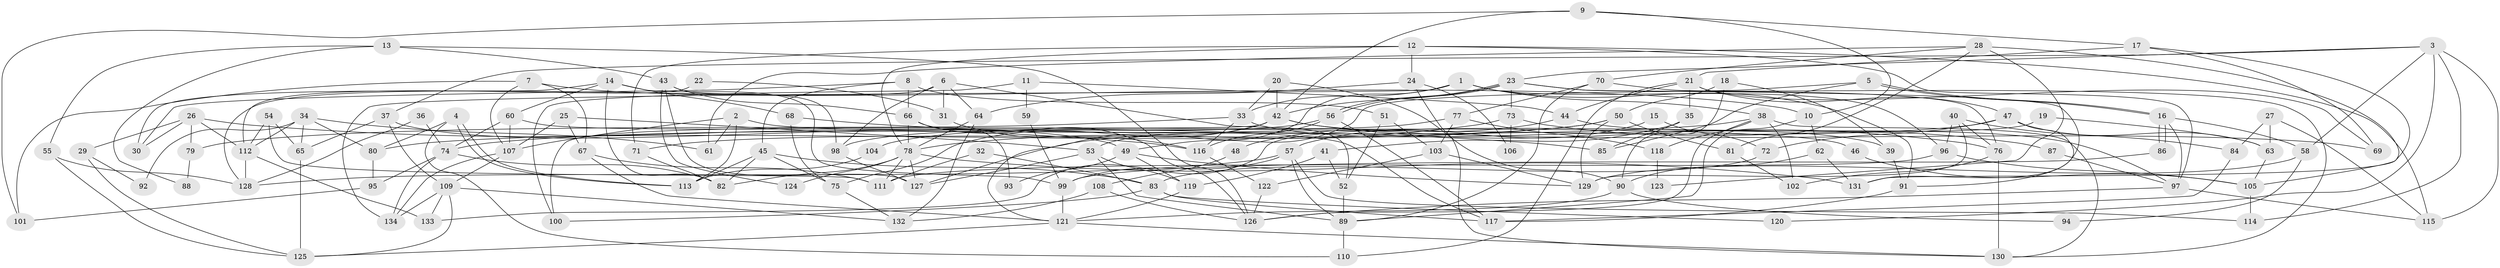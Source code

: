 // coarse degree distribution, {9: 0.022988505747126436, 4: 0.20689655172413793, 6: 0.1724137931034483, 5: 0.20689655172413793, 7: 0.10344827586206896, 3: 0.14942528735632185, 2: 0.09195402298850575, 8: 0.022988505747126436, 11: 0.022988505747126436}
// Generated by graph-tools (version 1.1) at 2025/41/03/06/25 10:41:55]
// undirected, 134 vertices, 268 edges
graph export_dot {
graph [start="1"]
  node [color=gray90,style=filled];
  1;
  2;
  3;
  4;
  5;
  6;
  7;
  8;
  9;
  10;
  11;
  12;
  13;
  14;
  15;
  16;
  17;
  18;
  19;
  20;
  21;
  22;
  23;
  24;
  25;
  26;
  27;
  28;
  29;
  30;
  31;
  32;
  33;
  34;
  35;
  36;
  37;
  38;
  39;
  40;
  41;
  42;
  43;
  44;
  45;
  46;
  47;
  48;
  49;
  50;
  51;
  52;
  53;
  54;
  55;
  56;
  57;
  58;
  59;
  60;
  61;
  62;
  63;
  64;
  65;
  66;
  67;
  68;
  69;
  70;
  71;
  72;
  73;
  74;
  75;
  76;
  77;
  78;
  79;
  80;
  81;
  82;
  83;
  84;
  85;
  86;
  87;
  88;
  89;
  90;
  91;
  92;
  93;
  94;
  95;
  96;
  97;
  98;
  99;
  100;
  101;
  102;
  103;
  104;
  105;
  106;
  107;
  108;
  109;
  110;
  111;
  112;
  113;
  114;
  115;
  116;
  117;
  118;
  119;
  120;
  121;
  122;
  123;
  124;
  125;
  126;
  127;
  128;
  129;
  130;
  131;
  132;
  133;
  134;
  1 -- 91;
  1 -- 134;
  1 -- 33;
  1 -- 38;
  1 -- 53;
  1 -- 96;
  2 -- 107;
  2 -- 113;
  2 -- 46;
  2 -- 61;
  3 -- 58;
  3 -- 23;
  3 -- 37;
  3 -- 114;
  3 -- 115;
  3 -- 120;
  4 -- 80;
  4 -- 113;
  4 -- 113;
  4 -- 110;
  5 -- 16;
  5 -- 16;
  5 -- 49;
  5 -- 85;
  6 -- 52;
  6 -- 98;
  6 -- 31;
  6 -- 64;
  6 -- 128;
  7 -- 67;
  7 -- 10;
  7 -- 101;
  7 -- 107;
  8 -- 45;
  8 -- 66;
  8 -- 30;
  8 -- 51;
  9 -- 17;
  9 -- 10;
  9 -- 42;
  9 -- 101;
  10 -- 62;
  10 -- 89;
  11 -- 100;
  11 -- 44;
  11 -- 59;
  12 -- 97;
  12 -- 24;
  12 -- 71;
  12 -- 78;
  12 -- 115;
  13 -- 55;
  13 -- 126;
  13 -- 43;
  13 -- 88;
  14 -- 60;
  14 -- 82;
  14 -- 30;
  14 -- 68;
  14 -- 99;
  15 -- 57;
  15 -- 72;
  16 -- 86;
  16 -- 86;
  16 -- 58;
  16 -- 97;
  17 -- 131;
  17 -- 21;
  17 -- 69;
  18 -- 90;
  18 -- 50;
  18 -- 39;
  19 -- 63;
  19 -- 133;
  20 -- 42;
  20 -- 33;
  20 -- 90;
  21 -- 110;
  21 -- 69;
  21 -- 35;
  21 -- 44;
  21 -- 47;
  22 -- 31;
  22 -- 112;
  23 -- 56;
  23 -- 56;
  23 -- 76;
  23 -- 42;
  23 -- 73;
  23 -- 131;
  24 -- 64;
  24 -- 130;
  24 -- 106;
  25 -- 107;
  25 -- 53;
  25 -- 67;
  26 -- 30;
  26 -- 116;
  26 -- 29;
  26 -- 79;
  26 -- 112;
  27 -- 115;
  27 -- 84;
  27 -- 63;
  28 -- 70;
  28 -- 105;
  28 -- 61;
  28 -- 81;
  28 -- 123;
  29 -- 125;
  29 -- 92;
  31 -- 116;
  32 -- 83;
  32 -- 111;
  33 -- 39;
  33 -- 79;
  33 -- 116;
  34 -- 65;
  34 -- 61;
  34 -- 80;
  34 -- 92;
  34 -- 112;
  35 -- 85;
  35 -- 41;
  36 -- 128;
  36 -- 74;
  37 -- 65;
  37 -- 49;
  37 -- 109;
  38 -- 130;
  38 -- 74;
  38 -- 102;
  38 -- 118;
  38 -- 126;
  39 -- 91;
  40 -- 96;
  40 -- 76;
  40 -- 84;
  40 -- 129;
  41 -- 52;
  41 -- 119;
  42 -- 69;
  42 -- 75;
  42 -- 76;
  42 -- 100;
  42 -- 121;
  43 -- 66;
  43 -- 98;
  43 -- 124;
  43 -- 127;
  44 -- 97;
  44 -- 48;
  45 -- 75;
  45 -- 82;
  45 -- 83;
  45 -- 113;
  46 -- 105;
  47 -- 127;
  47 -- 63;
  47 -- 72;
  47 -- 91;
  48 -- 108;
  49 -- 119;
  49 -- 93;
  49 -- 129;
  50 -- 80;
  50 -- 129;
  50 -- 71;
  50 -- 81;
  51 -- 103;
  51 -- 52;
  52 -- 89;
  53 -- 119;
  53 -- 89;
  53 -- 127;
  54 -- 112;
  54 -- 111;
  54 -- 65;
  55 -- 125;
  55 -- 128;
  56 -- 98;
  56 -- 116;
  56 -- 117;
  57 -- 128;
  57 -- 114;
  57 -- 89;
  57 -- 99;
  58 -- 129;
  58 -- 94;
  59 -- 99;
  60 -- 74;
  60 -- 107;
  60 -- 117;
  62 -- 90;
  62 -- 131;
  63 -- 105;
  64 -- 78;
  64 -- 132;
  65 -- 125;
  66 -- 126;
  66 -- 78;
  66 -- 93;
  67 -- 121;
  67 -- 111;
  68 -- 75;
  68 -- 85;
  70 -- 130;
  70 -- 89;
  70 -- 77;
  71 -- 82;
  72 -- 83;
  73 -- 78;
  73 -- 87;
  73 -- 106;
  74 -- 82;
  74 -- 95;
  74 -- 134;
  75 -- 132;
  76 -- 102;
  76 -- 130;
  77 -- 103;
  77 -- 104;
  77 -- 118;
  78 -- 127;
  78 -- 82;
  78 -- 111;
  78 -- 124;
  78 -- 131;
  79 -- 88;
  80 -- 95;
  81 -- 102;
  83 -- 117;
  83 -- 100;
  83 -- 120;
  84 -- 117;
  86 -- 99;
  87 -- 97;
  89 -- 110;
  90 -- 121;
  90 -- 94;
  91 -- 117;
  95 -- 101;
  96 -- 111;
  96 -- 105;
  97 -- 115;
  97 -- 126;
  98 -- 127;
  99 -- 121;
  103 -- 122;
  103 -- 129;
  104 -- 113;
  105 -- 114;
  107 -- 109;
  107 -- 134;
  108 -- 132;
  108 -- 126;
  109 -- 134;
  109 -- 125;
  109 -- 132;
  109 -- 133;
  112 -- 128;
  112 -- 133;
  116 -- 122;
  118 -- 123;
  119 -- 121;
  121 -- 125;
  121 -- 130;
  122 -- 126;
}
